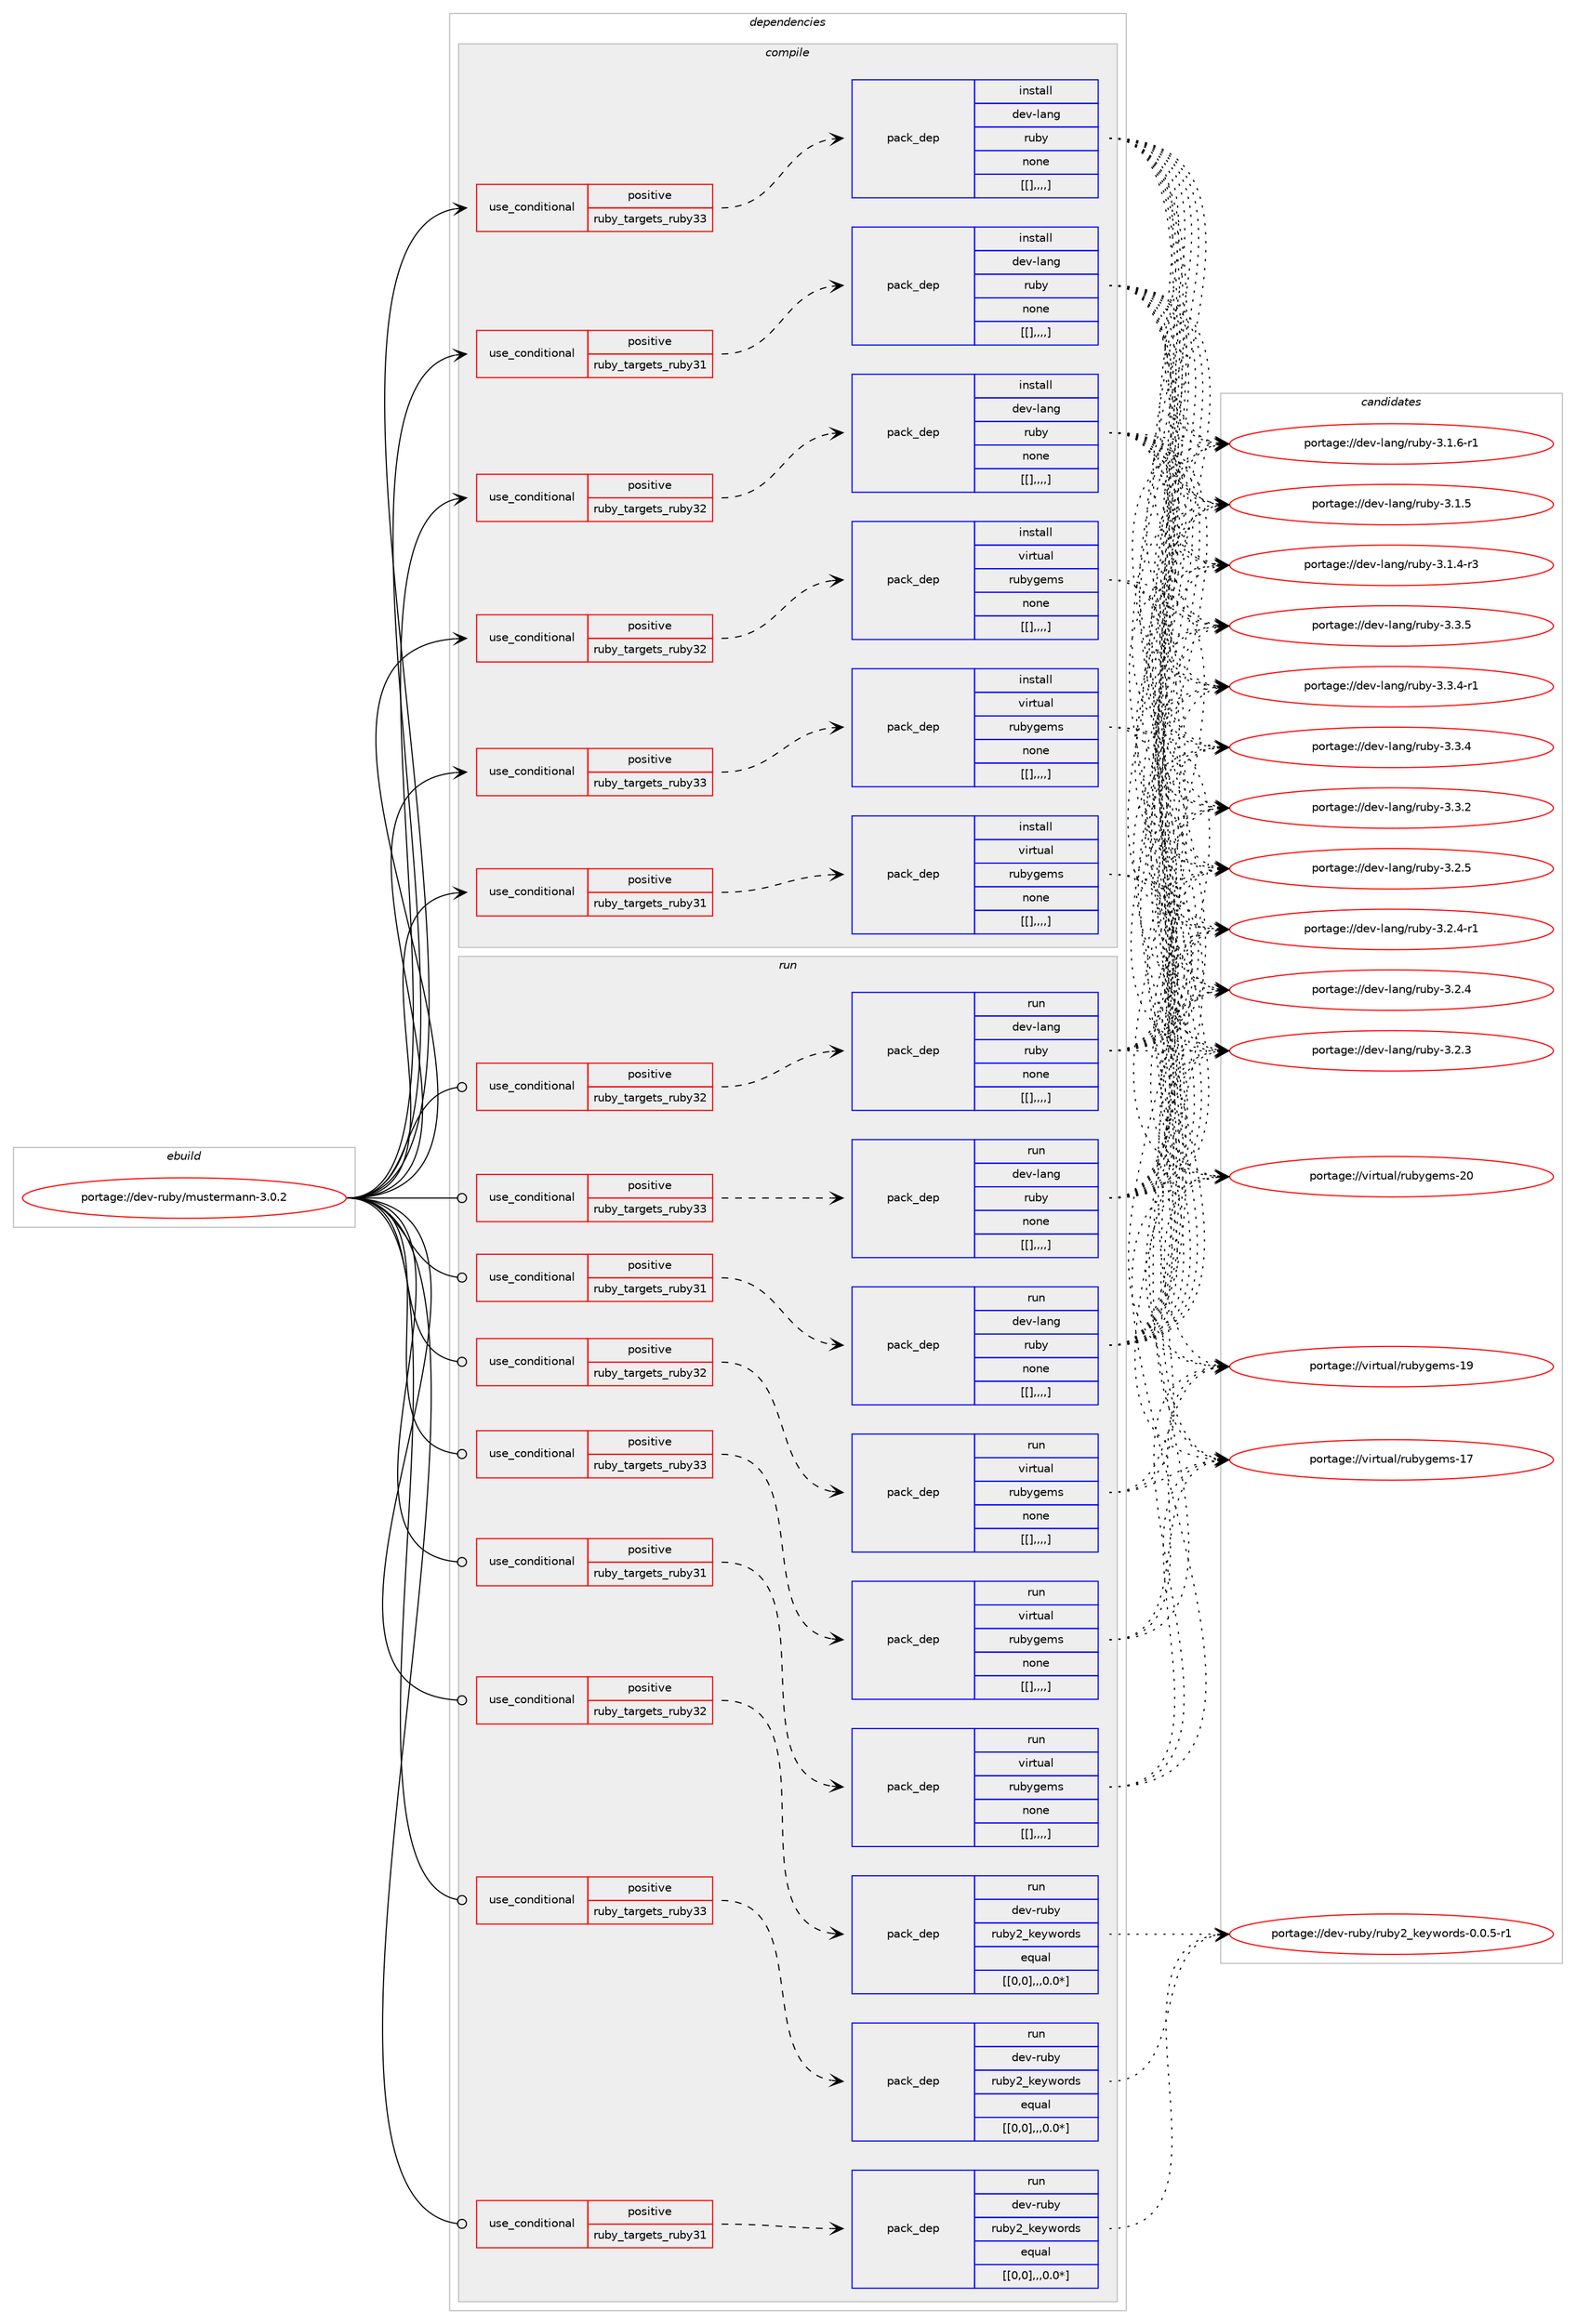 digraph prolog {

# *************
# Graph options
# *************

newrank=true;
concentrate=true;
compound=true;
graph [rankdir=LR,fontname=Helvetica,fontsize=10,ranksep=1.5];#, ranksep=2.5, nodesep=0.2];
edge  [arrowhead=vee];
node  [fontname=Helvetica,fontsize=10];

# **********
# The ebuild
# **********

subgraph cluster_leftcol {
color=gray;
label=<<i>ebuild</i>>;
id [label="portage://dev-ruby/mustermann-3.0.2", color=red, width=4, href="../dev-ruby/mustermann-3.0.2.svg"];
}

# ****************
# The dependencies
# ****************

subgraph cluster_midcol {
color=gray;
label=<<i>dependencies</i>>;
subgraph cluster_compile {
fillcolor="#eeeeee";
style=filled;
label=<<i>compile</i>>;
subgraph cond52737 {
dependency194517 [label=<<TABLE BORDER="0" CELLBORDER="1" CELLSPACING="0" CELLPADDING="4"><TR><TD ROWSPAN="3" CELLPADDING="10">use_conditional</TD></TR><TR><TD>positive</TD></TR><TR><TD>ruby_targets_ruby31</TD></TR></TABLE>>, shape=none, color=red];
subgraph pack140444 {
dependency194518 [label=<<TABLE BORDER="0" CELLBORDER="1" CELLSPACING="0" CELLPADDING="4" WIDTH="220"><TR><TD ROWSPAN="6" CELLPADDING="30">pack_dep</TD></TR><TR><TD WIDTH="110">install</TD></TR><TR><TD>dev-lang</TD></TR><TR><TD>ruby</TD></TR><TR><TD>none</TD></TR><TR><TD>[[],,,,]</TD></TR></TABLE>>, shape=none, color=blue];
}
dependency194517:e -> dependency194518:w [weight=20,style="dashed",arrowhead="vee"];
}
id:e -> dependency194517:w [weight=20,style="solid",arrowhead="vee"];
subgraph cond52738 {
dependency194519 [label=<<TABLE BORDER="0" CELLBORDER="1" CELLSPACING="0" CELLPADDING="4"><TR><TD ROWSPAN="3" CELLPADDING="10">use_conditional</TD></TR><TR><TD>positive</TD></TR><TR><TD>ruby_targets_ruby31</TD></TR></TABLE>>, shape=none, color=red];
subgraph pack140445 {
dependency194520 [label=<<TABLE BORDER="0" CELLBORDER="1" CELLSPACING="0" CELLPADDING="4" WIDTH="220"><TR><TD ROWSPAN="6" CELLPADDING="30">pack_dep</TD></TR><TR><TD WIDTH="110">install</TD></TR><TR><TD>virtual</TD></TR><TR><TD>rubygems</TD></TR><TR><TD>none</TD></TR><TR><TD>[[],,,,]</TD></TR></TABLE>>, shape=none, color=blue];
}
dependency194519:e -> dependency194520:w [weight=20,style="dashed",arrowhead="vee"];
}
id:e -> dependency194519:w [weight=20,style="solid",arrowhead="vee"];
subgraph cond52739 {
dependency194521 [label=<<TABLE BORDER="0" CELLBORDER="1" CELLSPACING="0" CELLPADDING="4"><TR><TD ROWSPAN="3" CELLPADDING="10">use_conditional</TD></TR><TR><TD>positive</TD></TR><TR><TD>ruby_targets_ruby32</TD></TR></TABLE>>, shape=none, color=red];
subgraph pack140446 {
dependency194522 [label=<<TABLE BORDER="0" CELLBORDER="1" CELLSPACING="0" CELLPADDING="4" WIDTH="220"><TR><TD ROWSPAN="6" CELLPADDING="30">pack_dep</TD></TR><TR><TD WIDTH="110">install</TD></TR><TR><TD>dev-lang</TD></TR><TR><TD>ruby</TD></TR><TR><TD>none</TD></TR><TR><TD>[[],,,,]</TD></TR></TABLE>>, shape=none, color=blue];
}
dependency194521:e -> dependency194522:w [weight=20,style="dashed",arrowhead="vee"];
}
id:e -> dependency194521:w [weight=20,style="solid",arrowhead="vee"];
subgraph cond52740 {
dependency194523 [label=<<TABLE BORDER="0" CELLBORDER="1" CELLSPACING="0" CELLPADDING="4"><TR><TD ROWSPAN="3" CELLPADDING="10">use_conditional</TD></TR><TR><TD>positive</TD></TR><TR><TD>ruby_targets_ruby32</TD></TR></TABLE>>, shape=none, color=red];
subgraph pack140447 {
dependency194524 [label=<<TABLE BORDER="0" CELLBORDER="1" CELLSPACING="0" CELLPADDING="4" WIDTH="220"><TR><TD ROWSPAN="6" CELLPADDING="30">pack_dep</TD></TR><TR><TD WIDTH="110">install</TD></TR><TR><TD>virtual</TD></TR><TR><TD>rubygems</TD></TR><TR><TD>none</TD></TR><TR><TD>[[],,,,]</TD></TR></TABLE>>, shape=none, color=blue];
}
dependency194523:e -> dependency194524:w [weight=20,style="dashed",arrowhead="vee"];
}
id:e -> dependency194523:w [weight=20,style="solid",arrowhead="vee"];
subgraph cond52741 {
dependency194525 [label=<<TABLE BORDER="0" CELLBORDER="1" CELLSPACING="0" CELLPADDING="4"><TR><TD ROWSPAN="3" CELLPADDING="10">use_conditional</TD></TR><TR><TD>positive</TD></TR><TR><TD>ruby_targets_ruby33</TD></TR></TABLE>>, shape=none, color=red];
subgraph pack140448 {
dependency194526 [label=<<TABLE BORDER="0" CELLBORDER="1" CELLSPACING="0" CELLPADDING="4" WIDTH="220"><TR><TD ROWSPAN="6" CELLPADDING="30">pack_dep</TD></TR><TR><TD WIDTH="110">install</TD></TR><TR><TD>dev-lang</TD></TR><TR><TD>ruby</TD></TR><TR><TD>none</TD></TR><TR><TD>[[],,,,]</TD></TR></TABLE>>, shape=none, color=blue];
}
dependency194525:e -> dependency194526:w [weight=20,style="dashed",arrowhead="vee"];
}
id:e -> dependency194525:w [weight=20,style="solid",arrowhead="vee"];
subgraph cond52742 {
dependency194527 [label=<<TABLE BORDER="0" CELLBORDER="1" CELLSPACING="0" CELLPADDING="4"><TR><TD ROWSPAN="3" CELLPADDING="10">use_conditional</TD></TR><TR><TD>positive</TD></TR><TR><TD>ruby_targets_ruby33</TD></TR></TABLE>>, shape=none, color=red];
subgraph pack140449 {
dependency194528 [label=<<TABLE BORDER="0" CELLBORDER="1" CELLSPACING="0" CELLPADDING="4" WIDTH="220"><TR><TD ROWSPAN="6" CELLPADDING="30">pack_dep</TD></TR><TR><TD WIDTH="110">install</TD></TR><TR><TD>virtual</TD></TR><TR><TD>rubygems</TD></TR><TR><TD>none</TD></TR><TR><TD>[[],,,,]</TD></TR></TABLE>>, shape=none, color=blue];
}
dependency194527:e -> dependency194528:w [weight=20,style="dashed",arrowhead="vee"];
}
id:e -> dependency194527:w [weight=20,style="solid",arrowhead="vee"];
}
subgraph cluster_compileandrun {
fillcolor="#eeeeee";
style=filled;
label=<<i>compile and run</i>>;
}
subgraph cluster_run {
fillcolor="#eeeeee";
style=filled;
label=<<i>run</i>>;
subgraph cond52743 {
dependency194529 [label=<<TABLE BORDER="0" CELLBORDER="1" CELLSPACING="0" CELLPADDING="4"><TR><TD ROWSPAN="3" CELLPADDING="10">use_conditional</TD></TR><TR><TD>positive</TD></TR><TR><TD>ruby_targets_ruby31</TD></TR></TABLE>>, shape=none, color=red];
subgraph pack140450 {
dependency194530 [label=<<TABLE BORDER="0" CELLBORDER="1" CELLSPACING="0" CELLPADDING="4" WIDTH="220"><TR><TD ROWSPAN="6" CELLPADDING="30">pack_dep</TD></TR><TR><TD WIDTH="110">run</TD></TR><TR><TD>dev-lang</TD></TR><TR><TD>ruby</TD></TR><TR><TD>none</TD></TR><TR><TD>[[],,,,]</TD></TR></TABLE>>, shape=none, color=blue];
}
dependency194529:e -> dependency194530:w [weight=20,style="dashed",arrowhead="vee"];
}
id:e -> dependency194529:w [weight=20,style="solid",arrowhead="odot"];
subgraph cond52744 {
dependency194531 [label=<<TABLE BORDER="0" CELLBORDER="1" CELLSPACING="0" CELLPADDING="4"><TR><TD ROWSPAN="3" CELLPADDING="10">use_conditional</TD></TR><TR><TD>positive</TD></TR><TR><TD>ruby_targets_ruby31</TD></TR></TABLE>>, shape=none, color=red];
subgraph pack140451 {
dependency194532 [label=<<TABLE BORDER="0" CELLBORDER="1" CELLSPACING="0" CELLPADDING="4" WIDTH="220"><TR><TD ROWSPAN="6" CELLPADDING="30">pack_dep</TD></TR><TR><TD WIDTH="110">run</TD></TR><TR><TD>dev-ruby</TD></TR><TR><TD>ruby2_keywords</TD></TR><TR><TD>equal</TD></TR><TR><TD>[[0,0],,,0.0*]</TD></TR></TABLE>>, shape=none, color=blue];
}
dependency194531:e -> dependency194532:w [weight=20,style="dashed",arrowhead="vee"];
}
id:e -> dependency194531:w [weight=20,style="solid",arrowhead="odot"];
subgraph cond52745 {
dependency194533 [label=<<TABLE BORDER="0" CELLBORDER="1" CELLSPACING="0" CELLPADDING="4"><TR><TD ROWSPAN="3" CELLPADDING="10">use_conditional</TD></TR><TR><TD>positive</TD></TR><TR><TD>ruby_targets_ruby31</TD></TR></TABLE>>, shape=none, color=red];
subgraph pack140452 {
dependency194534 [label=<<TABLE BORDER="0" CELLBORDER="1" CELLSPACING="0" CELLPADDING="4" WIDTH="220"><TR><TD ROWSPAN="6" CELLPADDING="30">pack_dep</TD></TR><TR><TD WIDTH="110">run</TD></TR><TR><TD>virtual</TD></TR><TR><TD>rubygems</TD></TR><TR><TD>none</TD></TR><TR><TD>[[],,,,]</TD></TR></TABLE>>, shape=none, color=blue];
}
dependency194533:e -> dependency194534:w [weight=20,style="dashed",arrowhead="vee"];
}
id:e -> dependency194533:w [weight=20,style="solid",arrowhead="odot"];
subgraph cond52746 {
dependency194535 [label=<<TABLE BORDER="0" CELLBORDER="1" CELLSPACING="0" CELLPADDING="4"><TR><TD ROWSPAN="3" CELLPADDING="10">use_conditional</TD></TR><TR><TD>positive</TD></TR><TR><TD>ruby_targets_ruby32</TD></TR></TABLE>>, shape=none, color=red];
subgraph pack140453 {
dependency194536 [label=<<TABLE BORDER="0" CELLBORDER="1" CELLSPACING="0" CELLPADDING="4" WIDTH="220"><TR><TD ROWSPAN="6" CELLPADDING="30">pack_dep</TD></TR><TR><TD WIDTH="110">run</TD></TR><TR><TD>dev-lang</TD></TR><TR><TD>ruby</TD></TR><TR><TD>none</TD></TR><TR><TD>[[],,,,]</TD></TR></TABLE>>, shape=none, color=blue];
}
dependency194535:e -> dependency194536:w [weight=20,style="dashed",arrowhead="vee"];
}
id:e -> dependency194535:w [weight=20,style="solid",arrowhead="odot"];
subgraph cond52747 {
dependency194537 [label=<<TABLE BORDER="0" CELLBORDER="1" CELLSPACING="0" CELLPADDING="4"><TR><TD ROWSPAN="3" CELLPADDING="10">use_conditional</TD></TR><TR><TD>positive</TD></TR><TR><TD>ruby_targets_ruby32</TD></TR></TABLE>>, shape=none, color=red];
subgraph pack140454 {
dependency194538 [label=<<TABLE BORDER="0" CELLBORDER="1" CELLSPACING="0" CELLPADDING="4" WIDTH="220"><TR><TD ROWSPAN="6" CELLPADDING="30">pack_dep</TD></TR><TR><TD WIDTH="110">run</TD></TR><TR><TD>dev-ruby</TD></TR><TR><TD>ruby2_keywords</TD></TR><TR><TD>equal</TD></TR><TR><TD>[[0,0],,,0.0*]</TD></TR></TABLE>>, shape=none, color=blue];
}
dependency194537:e -> dependency194538:w [weight=20,style="dashed",arrowhead="vee"];
}
id:e -> dependency194537:w [weight=20,style="solid",arrowhead="odot"];
subgraph cond52748 {
dependency194539 [label=<<TABLE BORDER="0" CELLBORDER="1" CELLSPACING="0" CELLPADDING="4"><TR><TD ROWSPAN="3" CELLPADDING="10">use_conditional</TD></TR><TR><TD>positive</TD></TR><TR><TD>ruby_targets_ruby32</TD></TR></TABLE>>, shape=none, color=red];
subgraph pack140455 {
dependency194540 [label=<<TABLE BORDER="0" CELLBORDER="1" CELLSPACING="0" CELLPADDING="4" WIDTH="220"><TR><TD ROWSPAN="6" CELLPADDING="30">pack_dep</TD></TR><TR><TD WIDTH="110">run</TD></TR><TR><TD>virtual</TD></TR><TR><TD>rubygems</TD></TR><TR><TD>none</TD></TR><TR><TD>[[],,,,]</TD></TR></TABLE>>, shape=none, color=blue];
}
dependency194539:e -> dependency194540:w [weight=20,style="dashed",arrowhead="vee"];
}
id:e -> dependency194539:w [weight=20,style="solid",arrowhead="odot"];
subgraph cond52749 {
dependency194541 [label=<<TABLE BORDER="0" CELLBORDER="1" CELLSPACING="0" CELLPADDING="4"><TR><TD ROWSPAN="3" CELLPADDING="10">use_conditional</TD></TR><TR><TD>positive</TD></TR><TR><TD>ruby_targets_ruby33</TD></TR></TABLE>>, shape=none, color=red];
subgraph pack140456 {
dependency194542 [label=<<TABLE BORDER="0" CELLBORDER="1" CELLSPACING="0" CELLPADDING="4" WIDTH="220"><TR><TD ROWSPAN="6" CELLPADDING="30">pack_dep</TD></TR><TR><TD WIDTH="110">run</TD></TR><TR><TD>dev-lang</TD></TR><TR><TD>ruby</TD></TR><TR><TD>none</TD></TR><TR><TD>[[],,,,]</TD></TR></TABLE>>, shape=none, color=blue];
}
dependency194541:e -> dependency194542:w [weight=20,style="dashed",arrowhead="vee"];
}
id:e -> dependency194541:w [weight=20,style="solid",arrowhead="odot"];
subgraph cond52750 {
dependency194543 [label=<<TABLE BORDER="0" CELLBORDER="1" CELLSPACING="0" CELLPADDING="4"><TR><TD ROWSPAN="3" CELLPADDING="10">use_conditional</TD></TR><TR><TD>positive</TD></TR><TR><TD>ruby_targets_ruby33</TD></TR></TABLE>>, shape=none, color=red];
subgraph pack140457 {
dependency194544 [label=<<TABLE BORDER="0" CELLBORDER="1" CELLSPACING="0" CELLPADDING="4" WIDTH="220"><TR><TD ROWSPAN="6" CELLPADDING="30">pack_dep</TD></TR><TR><TD WIDTH="110">run</TD></TR><TR><TD>dev-ruby</TD></TR><TR><TD>ruby2_keywords</TD></TR><TR><TD>equal</TD></TR><TR><TD>[[0,0],,,0.0*]</TD></TR></TABLE>>, shape=none, color=blue];
}
dependency194543:e -> dependency194544:w [weight=20,style="dashed",arrowhead="vee"];
}
id:e -> dependency194543:w [weight=20,style="solid",arrowhead="odot"];
subgraph cond52751 {
dependency194545 [label=<<TABLE BORDER="0" CELLBORDER="1" CELLSPACING="0" CELLPADDING="4"><TR><TD ROWSPAN="3" CELLPADDING="10">use_conditional</TD></TR><TR><TD>positive</TD></TR><TR><TD>ruby_targets_ruby33</TD></TR></TABLE>>, shape=none, color=red];
subgraph pack140458 {
dependency194546 [label=<<TABLE BORDER="0" CELLBORDER="1" CELLSPACING="0" CELLPADDING="4" WIDTH="220"><TR><TD ROWSPAN="6" CELLPADDING="30">pack_dep</TD></TR><TR><TD WIDTH="110">run</TD></TR><TR><TD>virtual</TD></TR><TR><TD>rubygems</TD></TR><TR><TD>none</TD></TR><TR><TD>[[],,,,]</TD></TR></TABLE>>, shape=none, color=blue];
}
dependency194545:e -> dependency194546:w [weight=20,style="dashed",arrowhead="vee"];
}
id:e -> dependency194545:w [weight=20,style="solid",arrowhead="odot"];
}
}

# **************
# The candidates
# **************

subgraph cluster_choices {
rank=same;
color=gray;
label=<<i>candidates</i>>;

subgraph choice140444 {
color=black;
nodesep=1;
choice10010111845108971101034711411798121455146514653 [label="portage://dev-lang/ruby-3.3.5", color=red, width=4,href="../dev-lang/ruby-3.3.5.svg"];
choice100101118451089711010347114117981214551465146524511449 [label="portage://dev-lang/ruby-3.3.4-r1", color=red, width=4,href="../dev-lang/ruby-3.3.4-r1.svg"];
choice10010111845108971101034711411798121455146514652 [label="portage://dev-lang/ruby-3.3.4", color=red, width=4,href="../dev-lang/ruby-3.3.4.svg"];
choice10010111845108971101034711411798121455146514650 [label="portage://dev-lang/ruby-3.3.2", color=red, width=4,href="../dev-lang/ruby-3.3.2.svg"];
choice10010111845108971101034711411798121455146504653 [label="portage://dev-lang/ruby-3.2.5", color=red, width=4,href="../dev-lang/ruby-3.2.5.svg"];
choice100101118451089711010347114117981214551465046524511449 [label="portage://dev-lang/ruby-3.2.4-r1", color=red, width=4,href="../dev-lang/ruby-3.2.4-r1.svg"];
choice10010111845108971101034711411798121455146504652 [label="portage://dev-lang/ruby-3.2.4", color=red, width=4,href="../dev-lang/ruby-3.2.4.svg"];
choice10010111845108971101034711411798121455146504651 [label="portage://dev-lang/ruby-3.2.3", color=red, width=4,href="../dev-lang/ruby-3.2.3.svg"];
choice100101118451089711010347114117981214551464946544511449 [label="portage://dev-lang/ruby-3.1.6-r1", color=red, width=4,href="../dev-lang/ruby-3.1.6-r1.svg"];
choice10010111845108971101034711411798121455146494653 [label="portage://dev-lang/ruby-3.1.5", color=red, width=4,href="../dev-lang/ruby-3.1.5.svg"];
choice100101118451089711010347114117981214551464946524511451 [label="portage://dev-lang/ruby-3.1.4-r3", color=red, width=4,href="../dev-lang/ruby-3.1.4-r3.svg"];
dependency194518:e -> choice10010111845108971101034711411798121455146514653:w [style=dotted,weight="100"];
dependency194518:e -> choice100101118451089711010347114117981214551465146524511449:w [style=dotted,weight="100"];
dependency194518:e -> choice10010111845108971101034711411798121455146514652:w [style=dotted,weight="100"];
dependency194518:e -> choice10010111845108971101034711411798121455146514650:w [style=dotted,weight="100"];
dependency194518:e -> choice10010111845108971101034711411798121455146504653:w [style=dotted,weight="100"];
dependency194518:e -> choice100101118451089711010347114117981214551465046524511449:w [style=dotted,weight="100"];
dependency194518:e -> choice10010111845108971101034711411798121455146504652:w [style=dotted,weight="100"];
dependency194518:e -> choice10010111845108971101034711411798121455146504651:w [style=dotted,weight="100"];
dependency194518:e -> choice100101118451089711010347114117981214551464946544511449:w [style=dotted,weight="100"];
dependency194518:e -> choice10010111845108971101034711411798121455146494653:w [style=dotted,weight="100"];
dependency194518:e -> choice100101118451089711010347114117981214551464946524511451:w [style=dotted,weight="100"];
}
subgraph choice140445 {
color=black;
nodesep=1;
choice118105114116117971084711411798121103101109115455048 [label="portage://virtual/rubygems-20", color=red, width=4,href="../virtual/rubygems-20.svg"];
choice118105114116117971084711411798121103101109115454957 [label="portage://virtual/rubygems-19", color=red, width=4,href="../virtual/rubygems-19.svg"];
choice118105114116117971084711411798121103101109115454955 [label="portage://virtual/rubygems-17", color=red, width=4,href="../virtual/rubygems-17.svg"];
dependency194520:e -> choice118105114116117971084711411798121103101109115455048:w [style=dotted,weight="100"];
dependency194520:e -> choice118105114116117971084711411798121103101109115454957:w [style=dotted,weight="100"];
dependency194520:e -> choice118105114116117971084711411798121103101109115454955:w [style=dotted,weight="100"];
}
subgraph choice140446 {
color=black;
nodesep=1;
choice10010111845108971101034711411798121455146514653 [label="portage://dev-lang/ruby-3.3.5", color=red, width=4,href="../dev-lang/ruby-3.3.5.svg"];
choice100101118451089711010347114117981214551465146524511449 [label="portage://dev-lang/ruby-3.3.4-r1", color=red, width=4,href="../dev-lang/ruby-3.3.4-r1.svg"];
choice10010111845108971101034711411798121455146514652 [label="portage://dev-lang/ruby-3.3.4", color=red, width=4,href="../dev-lang/ruby-3.3.4.svg"];
choice10010111845108971101034711411798121455146514650 [label="portage://dev-lang/ruby-3.3.2", color=red, width=4,href="../dev-lang/ruby-3.3.2.svg"];
choice10010111845108971101034711411798121455146504653 [label="portage://dev-lang/ruby-3.2.5", color=red, width=4,href="../dev-lang/ruby-3.2.5.svg"];
choice100101118451089711010347114117981214551465046524511449 [label="portage://dev-lang/ruby-3.2.4-r1", color=red, width=4,href="../dev-lang/ruby-3.2.4-r1.svg"];
choice10010111845108971101034711411798121455146504652 [label="portage://dev-lang/ruby-3.2.4", color=red, width=4,href="../dev-lang/ruby-3.2.4.svg"];
choice10010111845108971101034711411798121455146504651 [label="portage://dev-lang/ruby-3.2.3", color=red, width=4,href="../dev-lang/ruby-3.2.3.svg"];
choice100101118451089711010347114117981214551464946544511449 [label="portage://dev-lang/ruby-3.1.6-r1", color=red, width=4,href="../dev-lang/ruby-3.1.6-r1.svg"];
choice10010111845108971101034711411798121455146494653 [label="portage://dev-lang/ruby-3.1.5", color=red, width=4,href="../dev-lang/ruby-3.1.5.svg"];
choice100101118451089711010347114117981214551464946524511451 [label="portage://dev-lang/ruby-3.1.4-r3", color=red, width=4,href="../dev-lang/ruby-3.1.4-r3.svg"];
dependency194522:e -> choice10010111845108971101034711411798121455146514653:w [style=dotted,weight="100"];
dependency194522:e -> choice100101118451089711010347114117981214551465146524511449:w [style=dotted,weight="100"];
dependency194522:e -> choice10010111845108971101034711411798121455146514652:w [style=dotted,weight="100"];
dependency194522:e -> choice10010111845108971101034711411798121455146514650:w [style=dotted,weight="100"];
dependency194522:e -> choice10010111845108971101034711411798121455146504653:w [style=dotted,weight="100"];
dependency194522:e -> choice100101118451089711010347114117981214551465046524511449:w [style=dotted,weight="100"];
dependency194522:e -> choice10010111845108971101034711411798121455146504652:w [style=dotted,weight="100"];
dependency194522:e -> choice10010111845108971101034711411798121455146504651:w [style=dotted,weight="100"];
dependency194522:e -> choice100101118451089711010347114117981214551464946544511449:w [style=dotted,weight="100"];
dependency194522:e -> choice10010111845108971101034711411798121455146494653:w [style=dotted,weight="100"];
dependency194522:e -> choice100101118451089711010347114117981214551464946524511451:w [style=dotted,weight="100"];
}
subgraph choice140447 {
color=black;
nodesep=1;
choice118105114116117971084711411798121103101109115455048 [label="portage://virtual/rubygems-20", color=red, width=4,href="../virtual/rubygems-20.svg"];
choice118105114116117971084711411798121103101109115454957 [label="portage://virtual/rubygems-19", color=red, width=4,href="../virtual/rubygems-19.svg"];
choice118105114116117971084711411798121103101109115454955 [label="portage://virtual/rubygems-17", color=red, width=4,href="../virtual/rubygems-17.svg"];
dependency194524:e -> choice118105114116117971084711411798121103101109115455048:w [style=dotted,weight="100"];
dependency194524:e -> choice118105114116117971084711411798121103101109115454957:w [style=dotted,weight="100"];
dependency194524:e -> choice118105114116117971084711411798121103101109115454955:w [style=dotted,weight="100"];
}
subgraph choice140448 {
color=black;
nodesep=1;
choice10010111845108971101034711411798121455146514653 [label="portage://dev-lang/ruby-3.3.5", color=red, width=4,href="../dev-lang/ruby-3.3.5.svg"];
choice100101118451089711010347114117981214551465146524511449 [label="portage://dev-lang/ruby-3.3.4-r1", color=red, width=4,href="../dev-lang/ruby-3.3.4-r1.svg"];
choice10010111845108971101034711411798121455146514652 [label="portage://dev-lang/ruby-3.3.4", color=red, width=4,href="../dev-lang/ruby-3.3.4.svg"];
choice10010111845108971101034711411798121455146514650 [label="portage://dev-lang/ruby-3.3.2", color=red, width=4,href="../dev-lang/ruby-3.3.2.svg"];
choice10010111845108971101034711411798121455146504653 [label="portage://dev-lang/ruby-3.2.5", color=red, width=4,href="../dev-lang/ruby-3.2.5.svg"];
choice100101118451089711010347114117981214551465046524511449 [label="portage://dev-lang/ruby-3.2.4-r1", color=red, width=4,href="../dev-lang/ruby-3.2.4-r1.svg"];
choice10010111845108971101034711411798121455146504652 [label="portage://dev-lang/ruby-3.2.4", color=red, width=4,href="../dev-lang/ruby-3.2.4.svg"];
choice10010111845108971101034711411798121455146504651 [label="portage://dev-lang/ruby-3.2.3", color=red, width=4,href="../dev-lang/ruby-3.2.3.svg"];
choice100101118451089711010347114117981214551464946544511449 [label="portage://dev-lang/ruby-3.1.6-r1", color=red, width=4,href="../dev-lang/ruby-3.1.6-r1.svg"];
choice10010111845108971101034711411798121455146494653 [label="portage://dev-lang/ruby-3.1.5", color=red, width=4,href="../dev-lang/ruby-3.1.5.svg"];
choice100101118451089711010347114117981214551464946524511451 [label="portage://dev-lang/ruby-3.1.4-r3", color=red, width=4,href="../dev-lang/ruby-3.1.4-r3.svg"];
dependency194526:e -> choice10010111845108971101034711411798121455146514653:w [style=dotted,weight="100"];
dependency194526:e -> choice100101118451089711010347114117981214551465146524511449:w [style=dotted,weight="100"];
dependency194526:e -> choice10010111845108971101034711411798121455146514652:w [style=dotted,weight="100"];
dependency194526:e -> choice10010111845108971101034711411798121455146514650:w [style=dotted,weight="100"];
dependency194526:e -> choice10010111845108971101034711411798121455146504653:w [style=dotted,weight="100"];
dependency194526:e -> choice100101118451089711010347114117981214551465046524511449:w [style=dotted,weight="100"];
dependency194526:e -> choice10010111845108971101034711411798121455146504652:w [style=dotted,weight="100"];
dependency194526:e -> choice10010111845108971101034711411798121455146504651:w [style=dotted,weight="100"];
dependency194526:e -> choice100101118451089711010347114117981214551464946544511449:w [style=dotted,weight="100"];
dependency194526:e -> choice10010111845108971101034711411798121455146494653:w [style=dotted,weight="100"];
dependency194526:e -> choice100101118451089711010347114117981214551464946524511451:w [style=dotted,weight="100"];
}
subgraph choice140449 {
color=black;
nodesep=1;
choice118105114116117971084711411798121103101109115455048 [label="portage://virtual/rubygems-20", color=red, width=4,href="../virtual/rubygems-20.svg"];
choice118105114116117971084711411798121103101109115454957 [label="portage://virtual/rubygems-19", color=red, width=4,href="../virtual/rubygems-19.svg"];
choice118105114116117971084711411798121103101109115454955 [label="portage://virtual/rubygems-17", color=red, width=4,href="../virtual/rubygems-17.svg"];
dependency194528:e -> choice118105114116117971084711411798121103101109115455048:w [style=dotted,weight="100"];
dependency194528:e -> choice118105114116117971084711411798121103101109115454957:w [style=dotted,weight="100"];
dependency194528:e -> choice118105114116117971084711411798121103101109115454955:w [style=dotted,weight="100"];
}
subgraph choice140450 {
color=black;
nodesep=1;
choice10010111845108971101034711411798121455146514653 [label="portage://dev-lang/ruby-3.3.5", color=red, width=4,href="../dev-lang/ruby-3.3.5.svg"];
choice100101118451089711010347114117981214551465146524511449 [label="portage://dev-lang/ruby-3.3.4-r1", color=red, width=4,href="../dev-lang/ruby-3.3.4-r1.svg"];
choice10010111845108971101034711411798121455146514652 [label="portage://dev-lang/ruby-3.3.4", color=red, width=4,href="../dev-lang/ruby-3.3.4.svg"];
choice10010111845108971101034711411798121455146514650 [label="portage://dev-lang/ruby-3.3.2", color=red, width=4,href="../dev-lang/ruby-3.3.2.svg"];
choice10010111845108971101034711411798121455146504653 [label="portage://dev-lang/ruby-3.2.5", color=red, width=4,href="../dev-lang/ruby-3.2.5.svg"];
choice100101118451089711010347114117981214551465046524511449 [label="portage://dev-lang/ruby-3.2.4-r1", color=red, width=4,href="../dev-lang/ruby-3.2.4-r1.svg"];
choice10010111845108971101034711411798121455146504652 [label="portage://dev-lang/ruby-3.2.4", color=red, width=4,href="../dev-lang/ruby-3.2.4.svg"];
choice10010111845108971101034711411798121455146504651 [label="portage://dev-lang/ruby-3.2.3", color=red, width=4,href="../dev-lang/ruby-3.2.3.svg"];
choice100101118451089711010347114117981214551464946544511449 [label="portage://dev-lang/ruby-3.1.6-r1", color=red, width=4,href="../dev-lang/ruby-3.1.6-r1.svg"];
choice10010111845108971101034711411798121455146494653 [label="portage://dev-lang/ruby-3.1.5", color=red, width=4,href="../dev-lang/ruby-3.1.5.svg"];
choice100101118451089711010347114117981214551464946524511451 [label="portage://dev-lang/ruby-3.1.4-r3", color=red, width=4,href="../dev-lang/ruby-3.1.4-r3.svg"];
dependency194530:e -> choice10010111845108971101034711411798121455146514653:w [style=dotted,weight="100"];
dependency194530:e -> choice100101118451089711010347114117981214551465146524511449:w [style=dotted,weight="100"];
dependency194530:e -> choice10010111845108971101034711411798121455146514652:w [style=dotted,weight="100"];
dependency194530:e -> choice10010111845108971101034711411798121455146514650:w [style=dotted,weight="100"];
dependency194530:e -> choice10010111845108971101034711411798121455146504653:w [style=dotted,weight="100"];
dependency194530:e -> choice100101118451089711010347114117981214551465046524511449:w [style=dotted,weight="100"];
dependency194530:e -> choice10010111845108971101034711411798121455146504652:w [style=dotted,weight="100"];
dependency194530:e -> choice10010111845108971101034711411798121455146504651:w [style=dotted,weight="100"];
dependency194530:e -> choice100101118451089711010347114117981214551464946544511449:w [style=dotted,weight="100"];
dependency194530:e -> choice10010111845108971101034711411798121455146494653:w [style=dotted,weight="100"];
dependency194530:e -> choice100101118451089711010347114117981214551464946524511451:w [style=dotted,weight="100"];
}
subgraph choice140451 {
color=black;
nodesep=1;
choice1001011184511411798121471141179812150951071011211191111141001154548464846534511449 [label="portage://dev-ruby/ruby2_keywords-0.0.5-r1", color=red, width=4,href="../dev-ruby/ruby2_keywords-0.0.5-r1.svg"];
dependency194532:e -> choice1001011184511411798121471141179812150951071011211191111141001154548464846534511449:w [style=dotted,weight="100"];
}
subgraph choice140452 {
color=black;
nodesep=1;
choice118105114116117971084711411798121103101109115455048 [label="portage://virtual/rubygems-20", color=red, width=4,href="../virtual/rubygems-20.svg"];
choice118105114116117971084711411798121103101109115454957 [label="portage://virtual/rubygems-19", color=red, width=4,href="../virtual/rubygems-19.svg"];
choice118105114116117971084711411798121103101109115454955 [label="portage://virtual/rubygems-17", color=red, width=4,href="../virtual/rubygems-17.svg"];
dependency194534:e -> choice118105114116117971084711411798121103101109115455048:w [style=dotted,weight="100"];
dependency194534:e -> choice118105114116117971084711411798121103101109115454957:w [style=dotted,weight="100"];
dependency194534:e -> choice118105114116117971084711411798121103101109115454955:w [style=dotted,weight="100"];
}
subgraph choice140453 {
color=black;
nodesep=1;
choice10010111845108971101034711411798121455146514653 [label="portage://dev-lang/ruby-3.3.5", color=red, width=4,href="../dev-lang/ruby-3.3.5.svg"];
choice100101118451089711010347114117981214551465146524511449 [label="portage://dev-lang/ruby-3.3.4-r1", color=red, width=4,href="../dev-lang/ruby-3.3.4-r1.svg"];
choice10010111845108971101034711411798121455146514652 [label="portage://dev-lang/ruby-3.3.4", color=red, width=4,href="../dev-lang/ruby-3.3.4.svg"];
choice10010111845108971101034711411798121455146514650 [label="portage://dev-lang/ruby-3.3.2", color=red, width=4,href="../dev-lang/ruby-3.3.2.svg"];
choice10010111845108971101034711411798121455146504653 [label="portage://dev-lang/ruby-3.2.5", color=red, width=4,href="../dev-lang/ruby-3.2.5.svg"];
choice100101118451089711010347114117981214551465046524511449 [label="portage://dev-lang/ruby-3.2.4-r1", color=red, width=4,href="../dev-lang/ruby-3.2.4-r1.svg"];
choice10010111845108971101034711411798121455146504652 [label="portage://dev-lang/ruby-3.2.4", color=red, width=4,href="../dev-lang/ruby-3.2.4.svg"];
choice10010111845108971101034711411798121455146504651 [label="portage://dev-lang/ruby-3.2.3", color=red, width=4,href="../dev-lang/ruby-3.2.3.svg"];
choice100101118451089711010347114117981214551464946544511449 [label="portage://dev-lang/ruby-3.1.6-r1", color=red, width=4,href="../dev-lang/ruby-3.1.6-r1.svg"];
choice10010111845108971101034711411798121455146494653 [label="portage://dev-lang/ruby-3.1.5", color=red, width=4,href="../dev-lang/ruby-3.1.5.svg"];
choice100101118451089711010347114117981214551464946524511451 [label="portage://dev-lang/ruby-3.1.4-r3", color=red, width=4,href="../dev-lang/ruby-3.1.4-r3.svg"];
dependency194536:e -> choice10010111845108971101034711411798121455146514653:w [style=dotted,weight="100"];
dependency194536:e -> choice100101118451089711010347114117981214551465146524511449:w [style=dotted,weight="100"];
dependency194536:e -> choice10010111845108971101034711411798121455146514652:w [style=dotted,weight="100"];
dependency194536:e -> choice10010111845108971101034711411798121455146514650:w [style=dotted,weight="100"];
dependency194536:e -> choice10010111845108971101034711411798121455146504653:w [style=dotted,weight="100"];
dependency194536:e -> choice100101118451089711010347114117981214551465046524511449:w [style=dotted,weight="100"];
dependency194536:e -> choice10010111845108971101034711411798121455146504652:w [style=dotted,weight="100"];
dependency194536:e -> choice10010111845108971101034711411798121455146504651:w [style=dotted,weight="100"];
dependency194536:e -> choice100101118451089711010347114117981214551464946544511449:w [style=dotted,weight="100"];
dependency194536:e -> choice10010111845108971101034711411798121455146494653:w [style=dotted,weight="100"];
dependency194536:e -> choice100101118451089711010347114117981214551464946524511451:w [style=dotted,weight="100"];
}
subgraph choice140454 {
color=black;
nodesep=1;
choice1001011184511411798121471141179812150951071011211191111141001154548464846534511449 [label="portage://dev-ruby/ruby2_keywords-0.0.5-r1", color=red, width=4,href="../dev-ruby/ruby2_keywords-0.0.5-r1.svg"];
dependency194538:e -> choice1001011184511411798121471141179812150951071011211191111141001154548464846534511449:w [style=dotted,weight="100"];
}
subgraph choice140455 {
color=black;
nodesep=1;
choice118105114116117971084711411798121103101109115455048 [label="portage://virtual/rubygems-20", color=red, width=4,href="../virtual/rubygems-20.svg"];
choice118105114116117971084711411798121103101109115454957 [label="portage://virtual/rubygems-19", color=red, width=4,href="../virtual/rubygems-19.svg"];
choice118105114116117971084711411798121103101109115454955 [label="portage://virtual/rubygems-17", color=red, width=4,href="../virtual/rubygems-17.svg"];
dependency194540:e -> choice118105114116117971084711411798121103101109115455048:w [style=dotted,weight="100"];
dependency194540:e -> choice118105114116117971084711411798121103101109115454957:w [style=dotted,weight="100"];
dependency194540:e -> choice118105114116117971084711411798121103101109115454955:w [style=dotted,weight="100"];
}
subgraph choice140456 {
color=black;
nodesep=1;
choice10010111845108971101034711411798121455146514653 [label="portage://dev-lang/ruby-3.3.5", color=red, width=4,href="../dev-lang/ruby-3.3.5.svg"];
choice100101118451089711010347114117981214551465146524511449 [label="portage://dev-lang/ruby-3.3.4-r1", color=red, width=4,href="../dev-lang/ruby-3.3.4-r1.svg"];
choice10010111845108971101034711411798121455146514652 [label="portage://dev-lang/ruby-3.3.4", color=red, width=4,href="../dev-lang/ruby-3.3.4.svg"];
choice10010111845108971101034711411798121455146514650 [label="portage://dev-lang/ruby-3.3.2", color=red, width=4,href="../dev-lang/ruby-3.3.2.svg"];
choice10010111845108971101034711411798121455146504653 [label="portage://dev-lang/ruby-3.2.5", color=red, width=4,href="../dev-lang/ruby-3.2.5.svg"];
choice100101118451089711010347114117981214551465046524511449 [label="portage://dev-lang/ruby-3.2.4-r1", color=red, width=4,href="../dev-lang/ruby-3.2.4-r1.svg"];
choice10010111845108971101034711411798121455146504652 [label="portage://dev-lang/ruby-3.2.4", color=red, width=4,href="../dev-lang/ruby-3.2.4.svg"];
choice10010111845108971101034711411798121455146504651 [label="portage://dev-lang/ruby-3.2.3", color=red, width=4,href="../dev-lang/ruby-3.2.3.svg"];
choice100101118451089711010347114117981214551464946544511449 [label="portage://dev-lang/ruby-3.1.6-r1", color=red, width=4,href="../dev-lang/ruby-3.1.6-r1.svg"];
choice10010111845108971101034711411798121455146494653 [label="portage://dev-lang/ruby-3.1.5", color=red, width=4,href="../dev-lang/ruby-3.1.5.svg"];
choice100101118451089711010347114117981214551464946524511451 [label="portage://dev-lang/ruby-3.1.4-r3", color=red, width=4,href="../dev-lang/ruby-3.1.4-r3.svg"];
dependency194542:e -> choice10010111845108971101034711411798121455146514653:w [style=dotted,weight="100"];
dependency194542:e -> choice100101118451089711010347114117981214551465146524511449:w [style=dotted,weight="100"];
dependency194542:e -> choice10010111845108971101034711411798121455146514652:w [style=dotted,weight="100"];
dependency194542:e -> choice10010111845108971101034711411798121455146514650:w [style=dotted,weight="100"];
dependency194542:e -> choice10010111845108971101034711411798121455146504653:w [style=dotted,weight="100"];
dependency194542:e -> choice100101118451089711010347114117981214551465046524511449:w [style=dotted,weight="100"];
dependency194542:e -> choice10010111845108971101034711411798121455146504652:w [style=dotted,weight="100"];
dependency194542:e -> choice10010111845108971101034711411798121455146504651:w [style=dotted,weight="100"];
dependency194542:e -> choice100101118451089711010347114117981214551464946544511449:w [style=dotted,weight="100"];
dependency194542:e -> choice10010111845108971101034711411798121455146494653:w [style=dotted,weight="100"];
dependency194542:e -> choice100101118451089711010347114117981214551464946524511451:w [style=dotted,weight="100"];
}
subgraph choice140457 {
color=black;
nodesep=1;
choice1001011184511411798121471141179812150951071011211191111141001154548464846534511449 [label="portage://dev-ruby/ruby2_keywords-0.0.5-r1", color=red, width=4,href="../dev-ruby/ruby2_keywords-0.0.5-r1.svg"];
dependency194544:e -> choice1001011184511411798121471141179812150951071011211191111141001154548464846534511449:w [style=dotted,weight="100"];
}
subgraph choice140458 {
color=black;
nodesep=1;
choice118105114116117971084711411798121103101109115455048 [label="portage://virtual/rubygems-20", color=red, width=4,href="../virtual/rubygems-20.svg"];
choice118105114116117971084711411798121103101109115454957 [label="portage://virtual/rubygems-19", color=red, width=4,href="../virtual/rubygems-19.svg"];
choice118105114116117971084711411798121103101109115454955 [label="portage://virtual/rubygems-17", color=red, width=4,href="../virtual/rubygems-17.svg"];
dependency194546:e -> choice118105114116117971084711411798121103101109115455048:w [style=dotted,weight="100"];
dependency194546:e -> choice118105114116117971084711411798121103101109115454957:w [style=dotted,weight="100"];
dependency194546:e -> choice118105114116117971084711411798121103101109115454955:w [style=dotted,weight="100"];
}
}

}
